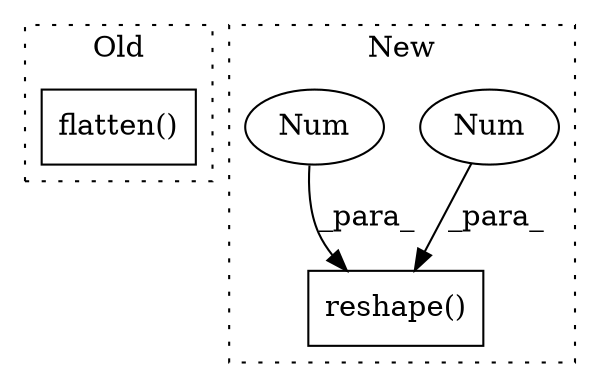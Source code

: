digraph G {
subgraph cluster0 {
1 [label="flatten()" a="75" s="1156" l="20" shape="box"];
label = "Old";
style="dotted";
}
subgraph cluster1 {
2 [label="reshape()" a="75" s="1228,1258" l="19,1" shape="box"];
3 [label="Num" a="76" s="1255" l="3" shape="ellipse"];
4 [label="Num" a="76" s="1247" l="1" shape="ellipse"];
label = "New";
style="dotted";
}
3 -> 2 [label="_para_"];
4 -> 2 [label="_para_"];
}